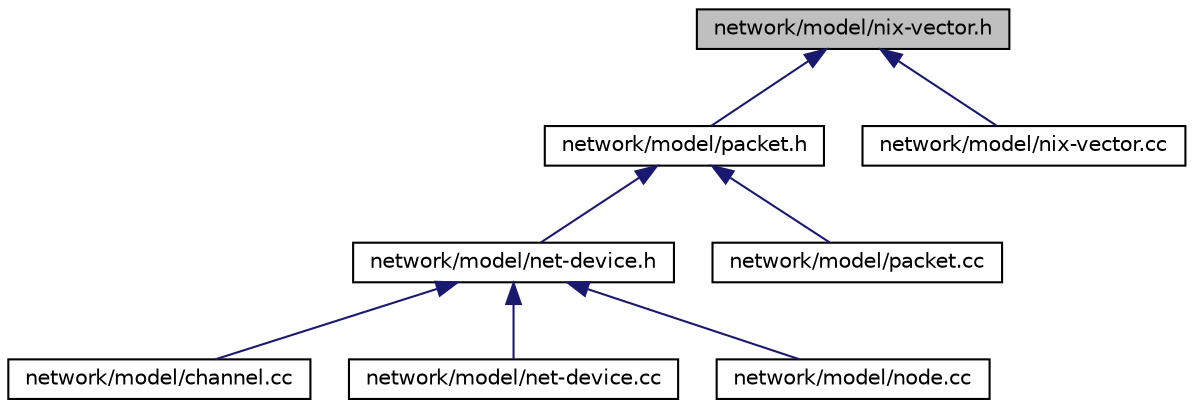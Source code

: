 digraph "network/model/nix-vector.h"
{
  edge [fontname="Helvetica",fontsize="10",labelfontname="Helvetica",labelfontsize="10"];
  node [fontname="Helvetica",fontsize="10",shape=record];
  Node1 [label="network/model/nix-vector.h",height=0.2,width=0.4,color="black", fillcolor="grey75", style="filled", fontcolor="black"];
  Node1 -> Node2 [dir="back",color="midnightblue",fontsize="10",style="solid"];
  Node2 [label="network/model/packet.h",height=0.2,width=0.4,color="black", fillcolor="white", style="filled",URL="$d3/d76/packet_8h.html"];
  Node2 -> Node3 [dir="back",color="midnightblue",fontsize="10",style="solid"];
  Node3 [label="network/model/net-device.h",height=0.2,width=0.4,color="black", fillcolor="white", style="filled",URL="$d5/dd3/net-device_8h.html"];
  Node3 -> Node4 [dir="back",color="midnightblue",fontsize="10",style="solid"];
  Node4 [label="network/model/channel.cc",height=0.2,width=0.4,color="black", fillcolor="white", style="filled",URL="$d5/ddb/channel_8cc.html"];
  Node3 -> Node5 [dir="back",color="midnightblue",fontsize="10",style="solid"];
  Node5 [label="network/model/net-device.cc",height=0.2,width=0.4,color="black", fillcolor="white", style="filled",URL="$d5/def/net-device_8cc.html"];
  Node3 -> Node6 [dir="back",color="midnightblue",fontsize="10",style="solid"];
  Node6 [label="network/model/node.cc",height=0.2,width=0.4,color="black", fillcolor="white", style="filled",URL="$dc/dfd/node_8cc.html"];
  Node2 -> Node7 [dir="back",color="midnightblue",fontsize="10",style="solid"];
  Node7 [label="network/model/packet.cc",height=0.2,width=0.4,color="black", fillcolor="white", style="filled",URL="$d0/d7e/packet_8cc.html"];
  Node1 -> Node8 [dir="back",color="midnightblue",fontsize="10",style="solid"];
  Node8 [label="network/model/nix-vector.cc",height=0.2,width=0.4,color="black", fillcolor="white", style="filled",URL="$d7/ddd/nix-vector_8cc.html"];
}
